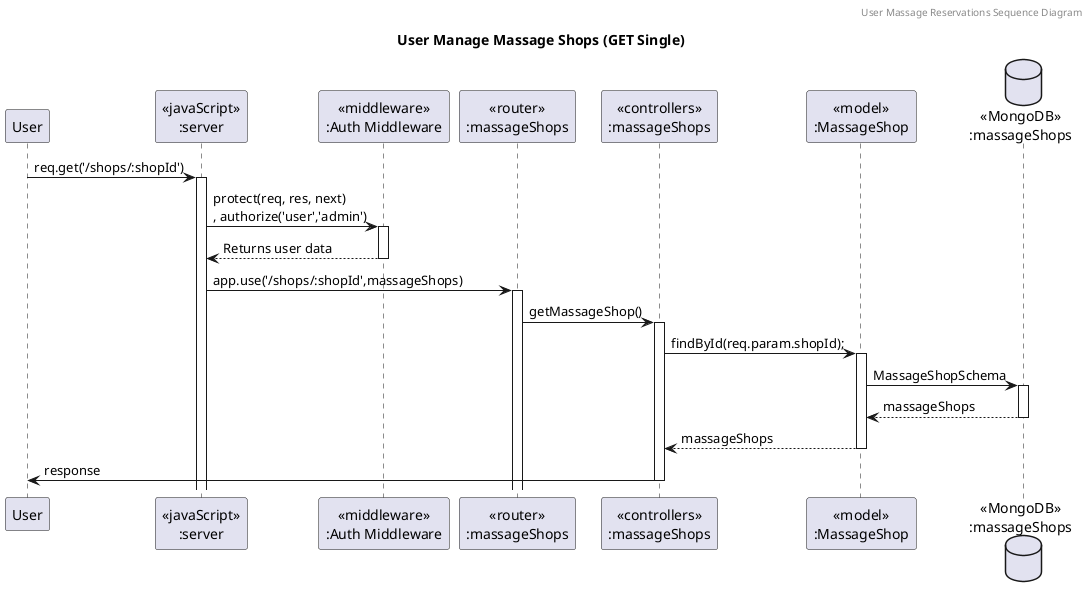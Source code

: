@startuml User Manage Massage Shops (GET SINGLE) 

header User Massage Reservations Sequence Diagram
title "User Manage Massage Shops (GET Single)"

participant "User" as client
participant "<<javaScript>>\n:server" as Server
participant "<<middleware>>\n:Auth Middleware" as Auth
participant "<<router>>\n:massageShops" as routerMassageShops
participant "<<controllers>>\n:massageShops" as controllersMassageShops
participant "<<model>>\n:MassageShop" as modelMassageShop
database "<<MongoDB>>\n:massageShops" as ShopsDatabase

client->Server ++:req.get('/shops/:shopId')

Server -> Auth: protect(req, res, next)\n, authorize('user','admin')
activate Auth

Auth --> Server: Returns user data
deactivate Auth

Server->routerMassageShops ++:app.use('/shops/:shopId',massageShops)
routerMassageShops -> controllersMassageShops ++:getMassageShop()
controllersMassageShops->modelMassageShop ++:findById(req.param.shopId);
modelMassageShop ->ShopsDatabase ++: MassageShopSchema
ShopsDatabase --> modelMassageShop --: massageShops
controllersMassageShops <-- modelMassageShop --:massageShops
controllersMassageShops->client --:response

@enduml